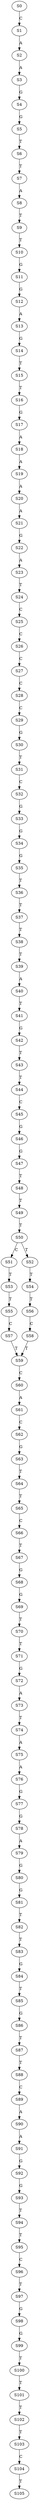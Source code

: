 strict digraph  {
	S0 -> S1 [ label = C ];
	S1 -> S2 [ label = A ];
	S2 -> S3 [ label = A ];
	S3 -> S4 [ label = G ];
	S4 -> S5 [ label = G ];
	S5 -> S6 [ label = T ];
	S6 -> S7 [ label = T ];
	S7 -> S8 [ label = A ];
	S8 -> S9 [ label = T ];
	S9 -> S10 [ label = T ];
	S10 -> S11 [ label = G ];
	S11 -> S12 [ label = G ];
	S12 -> S13 [ label = A ];
	S13 -> S14 [ label = G ];
	S14 -> S15 [ label = T ];
	S15 -> S16 [ label = T ];
	S16 -> S17 [ label = G ];
	S17 -> S18 [ label = A ];
	S18 -> S19 [ label = A ];
	S19 -> S20 [ label = A ];
	S20 -> S21 [ label = A ];
	S21 -> S22 [ label = G ];
	S22 -> S23 [ label = A ];
	S23 -> S24 [ label = T ];
	S24 -> S25 [ label = C ];
	S25 -> S26 [ label = C ];
	S26 -> S27 [ label = C ];
	S27 -> S28 [ label = C ];
	S28 -> S29 [ label = C ];
	S29 -> S30 [ label = G ];
	S30 -> S31 [ label = T ];
	S31 -> S32 [ label = C ];
	S32 -> S33 [ label = G ];
	S33 -> S34 [ label = G ];
	S34 -> S35 [ label = G ];
	S35 -> S36 [ label = T ];
	S36 -> S37 [ label = T ];
	S37 -> S38 [ label = T ];
	S38 -> S39 [ label = T ];
	S39 -> S40 [ label = A ];
	S40 -> S41 [ label = T ];
	S41 -> S42 [ label = G ];
	S42 -> S43 [ label = T ];
	S43 -> S44 [ label = T ];
	S44 -> S45 [ label = C ];
	S45 -> S46 [ label = G ];
	S46 -> S47 [ label = G ];
	S47 -> S48 [ label = T ];
	S48 -> S49 [ label = T ];
	S49 -> S50 [ label = T ];
	S50 -> S51 [ label = C ];
	S50 -> S52 [ label = T ];
	S51 -> S53 [ label = T ];
	S52 -> S54 [ label = T ];
	S53 -> S55 [ label = T ];
	S54 -> S56 [ label = T ];
	S55 -> S57 [ label = C ];
	S56 -> S58 [ label = C ];
	S57 -> S59 [ label = T ];
	S58 -> S59 [ label = T ];
	S59 -> S60 [ label = C ];
	S60 -> S61 [ label = A ];
	S61 -> S62 [ label = C ];
	S62 -> S63 [ label = G ];
	S63 -> S64 [ label = T ];
	S64 -> S65 [ label = T ];
	S65 -> S66 [ label = C ];
	S66 -> S67 [ label = T ];
	S67 -> S68 [ label = G ];
	S68 -> S69 [ label = G ];
	S69 -> S70 [ label = T ];
	S70 -> S71 [ label = T ];
	S71 -> S72 [ label = G ];
	S72 -> S73 [ label = A ];
	S73 -> S74 [ label = T ];
	S74 -> S75 [ label = A ];
	S75 -> S76 [ label = A ];
	S76 -> S77 [ label = G ];
	S77 -> S78 [ label = G ];
	S78 -> S79 [ label = A ];
	S79 -> S80 [ label = G ];
	S80 -> S81 [ label = G ];
	S81 -> S82 [ label = T ];
	S82 -> S83 [ label = T ];
	S83 -> S84 [ label = G ];
	S84 -> S85 [ label = T ];
	S85 -> S86 [ label = G ];
	S86 -> S87 [ label = T ];
	S87 -> S88 [ label = T ];
	S88 -> S89 [ label = C ];
	S89 -> S90 [ label = A ];
	S90 -> S91 [ label = A ];
	S91 -> S92 [ label = G ];
	S92 -> S93 [ label = G ];
	S93 -> S94 [ label = T ];
	S94 -> S95 [ label = T ];
	S95 -> S96 [ label = C ];
	S96 -> S97 [ label = T ];
	S97 -> S98 [ label = G ];
	S98 -> S99 [ label = G ];
	S99 -> S100 [ label = T ];
	S100 -> S101 [ label = T ];
	S101 -> S102 [ label = T ];
	S102 -> S103 [ label = T ];
	S103 -> S104 [ label = C ];
	S104 -> S105 [ label = T ];
}
